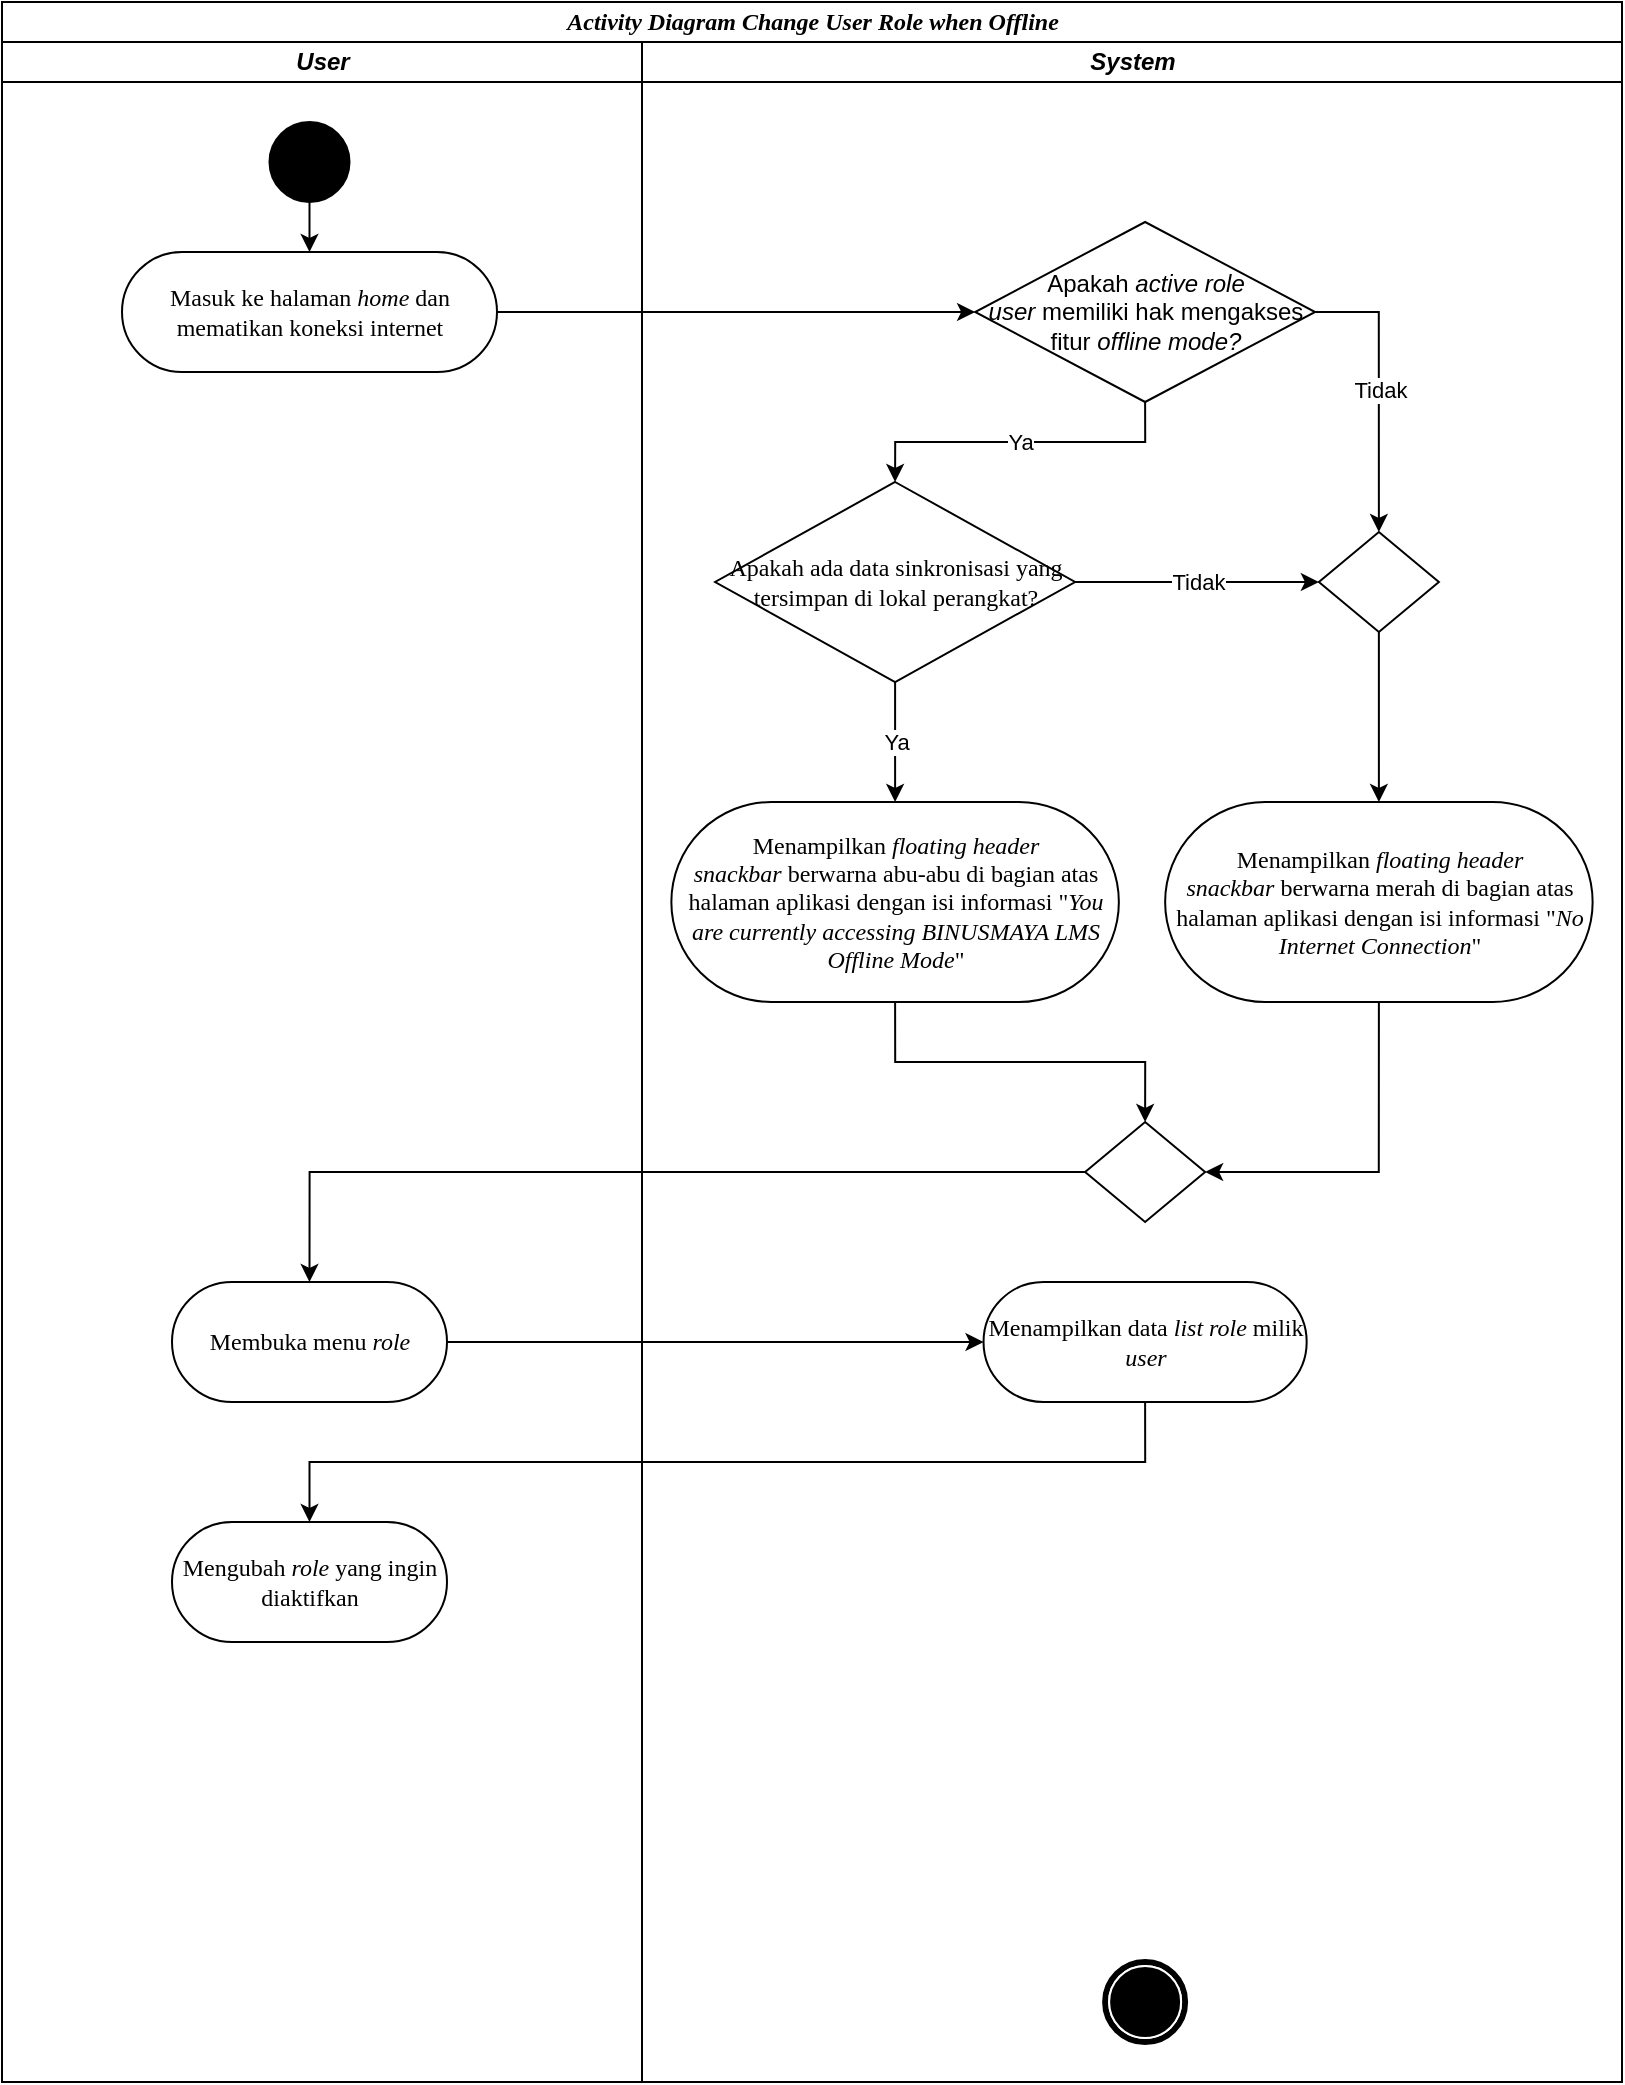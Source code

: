 <mxfile version="20.8.3" type="github">
  <diagram name="Page-1" id="0783ab3e-0a74-02c8-0abd-f7b4e66b4bec">
    <mxGraphModel dx="1167" dy="646" grid="1" gridSize="10" guides="1" tooltips="1" connect="1" arrows="1" fold="1" page="1" pageScale="1" pageWidth="850" pageHeight="1100" background="none" math="0" shadow="0">
      <root>
        <mxCell id="0" />
        <mxCell id="1" parent="0" />
        <mxCell id="1c1d494c118603dd-1" value="&lt;i&gt;Activity Diagram&lt;/i&gt;&amp;nbsp;&lt;i&gt;Change User Role when Offline&lt;/i&gt;" style="swimlane;html=1;childLayout=stackLayout;startSize=20;rounded=0;shadow=0;comic=0;labelBackgroundColor=none;strokeWidth=1;fontFamily=Verdana;fontSize=12;align=center;" parent="1" vertex="1">
          <mxGeometry x="70" y="40" width="810" height="1040" as="geometry" />
        </mxCell>
        <mxCell id="9redM43dmEc5Fs1zs8RA-5" style="rounded=0;orthogonalLoop=1;jettySize=auto;html=1;exitX=1;exitY=0.5;exitDx=0;exitDy=0;" parent="1c1d494c118603dd-1" source="60571a20871a0731-8" target="9redM43dmEc5Fs1zs8RA-4" edge="1">
          <mxGeometry relative="1" as="geometry" />
        </mxCell>
        <mxCell id="1c1d494c118603dd-2" value="&lt;i&gt;User&lt;/i&gt;" style="swimlane;html=1;startSize=20;" parent="1c1d494c118603dd-1" vertex="1">
          <mxGeometry y="20" width="320" height="1020" as="geometry">
            <mxRectangle y="20" width="40" height="970" as="alternateBounds" />
          </mxGeometry>
        </mxCell>
        <mxCell id="_A_tTUHKbJGUqnLNWXCA-17" style="edgeStyle=orthogonalEdgeStyle;rounded=0;orthogonalLoop=1;jettySize=auto;html=1;exitX=0.5;exitY=1;exitDx=0;exitDy=0;entryX=0.5;entryY=0;entryDx=0;entryDy=0;" edge="1" parent="1c1d494c118603dd-2" source="60571a20871a0731-4" target="60571a20871a0731-8">
          <mxGeometry relative="1" as="geometry" />
        </mxCell>
        <mxCell id="60571a20871a0731-4" value="" style="ellipse;whiteSpace=wrap;html=1;rounded=0;shadow=0;comic=0;labelBackgroundColor=none;strokeWidth=1;fillColor=#000000;fontFamily=Verdana;fontSize=12;align=center;" parent="1c1d494c118603dd-2" vertex="1">
          <mxGeometry x="133.75" y="40" width="40" height="40" as="geometry" />
        </mxCell>
        <mxCell id="60571a20871a0731-8" value="Masuk ke halaman &lt;i&gt;home &lt;/i&gt;dan mematikan koneksi internet" style="rounded=1;whiteSpace=wrap;html=1;shadow=0;comic=0;labelBackgroundColor=none;strokeWidth=1;fontFamily=Verdana;fontSize=12;align=center;arcSize=50;" parent="1c1d494c118603dd-2" vertex="1">
          <mxGeometry x="60" y="105" width="187.5" height="60" as="geometry" />
        </mxCell>
        <mxCell id="9redM43dmEc5Fs1zs8RA-8" value="Membuka menu &lt;i&gt;role&lt;/i&gt;" style="rounded=1;whiteSpace=wrap;html=1;shadow=0;comic=0;labelBackgroundColor=none;strokeWidth=1;fontFamily=Verdana;fontSize=12;align=center;arcSize=50;" parent="1c1d494c118603dd-2" vertex="1">
          <mxGeometry x="85" y="620" width="137.5" height="60" as="geometry" />
        </mxCell>
        <mxCell id="_A_tTUHKbJGUqnLNWXCA-20" value="Mengubah &lt;i&gt;role&lt;/i&gt;&amp;nbsp;yang ingin diaktifkan" style="rounded=1;whiteSpace=wrap;html=1;shadow=0;comic=0;labelBackgroundColor=none;strokeWidth=1;fontFamily=Verdana;fontSize=12;align=center;arcSize=50;" vertex="1" parent="1c1d494c118603dd-2">
          <mxGeometry x="85" y="740" width="137.5" height="60" as="geometry" />
        </mxCell>
        <mxCell id="1c1d494c118603dd-4" value="&lt;i&gt;System&lt;/i&gt;" style="swimlane;html=1;startSize=20;" parent="1c1d494c118603dd-1" vertex="1">
          <mxGeometry x="320" y="20" width="490" height="1020" as="geometry" />
        </mxCell>
        <mxCell id="60571a20871a0731-5" value="" style="shape=mxgraph.bpmn.shape;html=1;verticalLabelPosition=bottom;labelBackgroundColor=#ffffff;verticalAlign=top;perimeter=ellipsePerimeter;outline=end;symbol=terminate;rounded=0;shadow=0;comic=0;strokeWidth=1;fontFamily=Verdana;fontSize=12;align=center;" parent="1c1d494c118603dd-4" vertex="1">
          <mxGeometry x="231.56" y="960" width="40" height="40" as="geometry" />
        </mxCell>
        <mxCell id="9redM43dmEc5Fs1zs8RA-4" value="Apakah &lt;i&gt;active role user&lt;/i&gt;&amp;nbsp;memiliki hak mengakses fitur &lt;i&gt;offline mode?&lt;/i&gt;" style="rhombus;whiteSpace=wrap;html=1;" parent="1c1d494c118603dd-4" vertex="1">
          <mxGeometry x="166.56" y="90" width="170" height="90" as="geometry" />
        </mxCell>
        <mxCell id="_A_tTUHKbJGUqnLNWXCA-14" style="edgeStyle=orthogonalEdgeStyle;rounded=0;orthogonalLoop=1;jettySize=auto;html=1;exitX=0.5;exitY=1;exitDx=0;exitDy=0;entryX=0.5;entryY=0;entryDx=0;entryDy=0;" edge="1" parent="1c1d494c118603dd-4" source="9redM43dmEc5Fs1zs8RA-6" target="_A_tTUHKbJGUqnLNWXCA-13">
          <mxGeometry relative="1" as="geometry" />
        </mxCell>
        <mxCell id="9redM43dmEc5Fs1zs8RA-6" value="Menampilkan &lt;i&gt;floating header snackbar&lt;/i&gt;&amp;nbsp;berwarna abu-abu di bagian atas halaman aplikasi dengan isi informasi &quot;&lt;i&gt;You are currently accessing BINUSMAYA LMS Offline Mode&lt;/i&gt;&quot;" style="rounded=1;whiteSpace=wrap;html=1;shadow=0;comic=0;labelBackgroundColor=none;strokeWidth=1;fontFamily=Verdana;fontSize=12;align=center;arcSize=50;" parent="1c1d494c118603dd-4" vertex="1">
          <mxGeometry x="14.68" y="380" width="223.75" height="100" as="geometry" />
        </mxCell>
        <mxCell id="9redM43dmEc5Fs1zs8RA-16" value="" style="endArrow=classic;html=1;rounded=0;exitX=0.5;exitY=1;exitDx=0;exitDy=0;entryX=0.5;entryY=0;entryDx=0;entryDy=0;edgeStyle=orthogonalEdgeStyle;" parent="1c1d494c118603dd-4" source="9redM43dmEc5Fs1zs8RA-4" target="_A_tTUHKbJGUqnLNWXCA-1" edge="1">
          <mxGeometry relative="1" as="geometry">
            <mxPoint x="76.56" y="250" as="sourcePoint" />
            <mxPoint x="155.93" y="210" as="targetPoint" />
          </mxGeometry>
        </mxCell>
        <mxCell id="9redM43dmEc5Fs1zs8RA-17" value="Ya" style="edgeLabel;resizable=0;html=1;align=center;verticalAlign=middle;" parent="9redM43dmEc5Fs1zs8RA-16" connectable="0" vertex="1">
          <mxGeometry relative="1" as="geometry" />
        </mxCell>
        <mxCell id="9redM43dmEc5Fs1zs8RA-18" value="" style="endArrow=classic;html=1;rounded=0;exitX=1;exitY=0.5;exitDx=0;exitDy=0;edgeStyle=orthogonalEdgeStyle;entryX=0.5;entryY=0;entryDx=0;entryDy=0;" parent="1c1d494c118603dd-4" source="9redM43dmEc5Fs1zs8RA-4" target="_A_tTUHKbJGUqnLNWXCA-10" edge="1">
          <mxGeometry relative="1" as="geometry">
            <mxPoint x="186.56" y="190" as="sourcePoint" />
            <mxPoint x="368.56" y="260" as="targetPoint" />
          </mxGeometry>
        </mxCell>
        <mxCell id="9redM43dmEc5Fs1zs8RA-19" value="Tidak" style="edgeLabel;resizable=0;html=1;align=center;verticalAlign=middle;" parent="9redM43dmEc5Fs1zs8RA-18" connectable="0" vertex="1">
          <mxGeometry relative="1" as="geometry" />
        </mxCell>
        <mxCell id="_A_tTUHKbJGUqnLNWXCA-1" value="&lt;p style=&quot;line-height: 120%;&quot;&gt;&lt;span style=&quot;font-family: Verdana;&quot;&gt;Apakah ada data sinkronisasi yang tersimpan di lokal perangkat?&lt;/span&gt;&lt;/p&gt;" style="rhombus;whiteSpace=wrap;html=1;spacing=4;" vertex="1" parent="1c1d494c118603dd-4">
          <mxGeometry x="36.55" y="220" width="180" height="100" as="geometry" />
        </mxCell>
        <mxCell id="_A_tTUHKbJGUqnLNWXCA-3" value="" style="endArrow=classic;html=1;rounded=0;exitX=0.5;exitY=1;exitDx=0;exitDy=0;entryX=0.5;entryY=0;entryDx=0;entryDy=0;edgeStyle=orthogonalEdgeStyle;" edge="1" parent="1c1d494c118603dd-4" source="_A_tTUHKbJGUqnLNWXCA-1" target="9redM43dmEc5Fs1zs8RA-6">
          <mxGeometry relative="1" as="geometry">
            <mxPoint x="211.56" y="190" as="sourcePoint" />
            <mxPoint x="136.56" y="230" as="targetPoint" />
          </mxGeometry>
        </mxCell>
        <mxCell id="_A_tTUHKbJGUqnLNWXCA-4" value="Ya" style="edgeLabel;resizable=0;html=1;align=center;verticalAlign=middle;" connectable="0" vertex="1" parent="_A_tTUHKbJGUqnLNWXCA-3">
          <mxGeometry relative="1" as="geometry" />
        </mxCell>
        <mxCell id="_A_tTUHKbJGUqnLNWXCA-15" style="edgeStyle=orthogonalEdgeStyle;rounded=0;orthogonalLoop=1;jettySize=auto;html=1;exitX=0.5;exitY=1;exitDx=0;exitDy=0;entryX=1;entryY=0.5;entryDx=0;entryDy=0;" edge="1" parent="1c1d494c118603dd-4" source="_A_tTUHKbJGUqnLNWXCA-5" target="_A_tTUHKbJGUqnLNWXCA-13">
          <mxGeometry relative="1" as="geometry" />
        </mxCell>
        <mxCell id="_A_tTUHKbJGUqnLNWXCA-5" value="Menampilkan &lt;i&gt;floating header snackbar&lt;/i&gt;&amp;nbsp;berwarna merah di bagian atas halaman aplikasi dengan isi informasi &quot;&lt;i&gt;No Internet Connection&lt;/i&gt;&quot;" style="rounded=1;whiteSpace=wrap;html=1;shadow=0;comic=0;labelBackgroundColor=none;strokeWidth=1;fontFamily=Verdana;fontSize=12;align=center;arcSize=50;" vertex="1" parent="1c1d494c118603dd-4">
          <mxGeometry x="261.57" y="380" width="213.75" height="100" as="geometry" />
        </mxCell>
        <mxCell id="_A_tTUHKbJGUqnLNWXCA-8" value="" style="endArrow=classic;html=1;rounded=0;exitX=1;exitY=0.5;exitDx=0;exitDy=0;entryX=0;entryY=0.5;entryDx=0;entryDy=0;" edge="1" parent="1c1d494c118603dd-4" source="_A_tTUHKbJGUqnLNWXCA-1" target="_A_tTUHKbJGUqnLNWXCA-10">
          <mxGeometry relative="1" as="geometry">
            <mxPoint x="222.39" y="270" as="sourcePoint" />
            <mxPoint x="316.56" y="270" as="targetPoint" />
          </mxGeometry>
        </mxCell>
        <mxCell id="_A_tTUHKbJGUqnLNWXCA-9" value="Tidak" style="edgeLabel;resizable=0;html=1;align=center;verticalAlign=middle;" connectable="0" vertex="1" parent="_A_tTUHKbJGUqnLNWXCA-8">
          <mxGeometry relative="1" as="geometry" />
        </mxCell>
        <mxCell id="_A_tTUHKbJGUqnLNWXCA-12" style="edgeStyle=none;rounded=0;orthogonalLoop=1;jettySize=auto;html=1;exitX=0.5;exitY=1;exitDx=0;exitDy=0;entryX=0.5;entryY=0;entryDx=0;entryDy=0;" edge="1" parent="1c1d494c118603dd-4" source="_A_tTUHKbJGUqnLNWXCA-10" target="_A_tTUHKbJGUqnLNWXCA-5">
          <mxGeometry relative="1" as="geometry" />
        </mxCell>
        <mxCell id="_A_tTUHKbJGUqnLNWXCA-10" value="" style="rhombus;whiteSpace=wrap;html=1;" vertex="1" parent="1c1d494c118603dd-4">
          <mxGeometry x="338.44" y="245" width="60" height="50" as="geometry" />
        </mxCell>
        <mxCell id="_A_tTUHKbJGUqnLNWXCA-13" value="" style="rhombus;whiteSpace=wrap;html=1;" vertex="1" parent="1c1d494c118603dd-4">
          <mxGeometry x="221.56" y="540" width="60" height="50" as="geometry" />
        </mxCell>
        <mxCell id="_A_tTUHKbJGUqnLNWXCA-18" value="Menampilkan data &lt;i&gt;list role&lt;/i&gt;&amp;nbsp;milik &lt;i&gt;user&lt;/i&gt;" style="rounded=1;whiteSpace=wrap;html=1;shadow=0;comic=0;labelBackgroundColor=none;strokeWidth=1;fontFamily=Verdana;fontSize=12;align=center;arcSize=50;" vertex="1" parent="1c1d494c118603dd-4">
          <mxGeometry x="170.77" y="620" width="161.57" height="60" as="geometry" />
        </mxCell>
        <mxCell id="_A_tTUHKbJGUqnLNWXCA-16" style="edgeStyle=orthogonalEdgeStyle;rounded=0;orthogonalLoop=1;jettySize=auto;html=1;exitX=0;exitY=0.5;exitDx=0;exitDy=0;entryX=0.5;entryY=0;entryDx=0;entryDy=0;" edge="1" parent="1c1d494c118603dd-1" source="_A_tTUHKbJGUqnLNWXCA-13" target="9redM43dmEc5Fs1zs8RA-8">
          <mxGeometry relative="1" as="geometry" />
        </mxCell>
        <mxCell id="_A_tTUHKbJGUqnLNWXCA-19" style="edgeStyle=orthogonalEdgeStyle;rounded=0;orthogonalLoop=1;jettySize=auto;html=1;exitX=1;exitY=0.5;exitDx=0;exitDy=0;" edge="1" parent="1c1d494c118603dd-1" source="9redM43dmEc5Fs1zs8RA-8" target="_A_tTUHKbJGUqnLNWXCA-18">
          <mxGeometry relative="1" as="geometry" />
        </mxCell>
        <mxCell id="_A_tTUHKbJGUqnLNWXCA-22" style="edgeStyle=orthogonalEdgeStyle;rounded=0;orthogonalLoop=1;jettySize=auto;html=1;exitX=0.5;exitY=1;exitDx=0;exitDy=0;" edge="1" parent="1c1d494c118603dd-1" source="_A_tTUHKbJGUqnLNWXCA-18" target="_A_tTUHKbJGUqnLNWXCA-20">
          <mxGeometry relative="1" as="geometry" />
        </mxCell>
      </root>
    </mxGraphModel>
  </diagram>
</mxfile>
